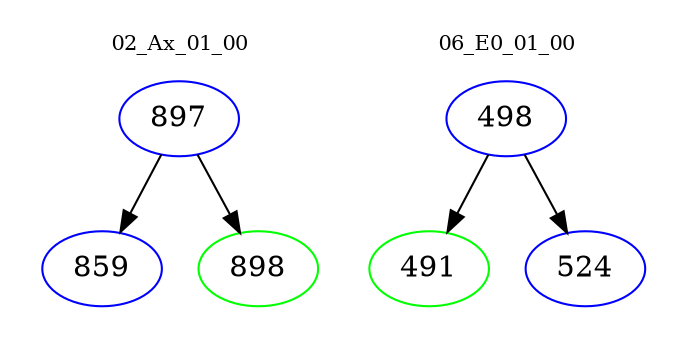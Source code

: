 digraph{
subgraph cluster_0 {
color = white
label = "02_Ax_01_00";
fontsize=10;
T0_897 [label="897", color="blue"]
T0_897 -> T0_859 [color="black"]
T0_859 [label="859", color="blue"]
T0_897 -> T0_898 [color="black"]
T0_898 [label="898", color="green"]
}
subgraph cluster_1 {
color = white
label = "06_E0_01_00";
fontsize=10;
T1_498 [label="498", color="blue"]
T1_498 -> T1_491 [color="black"]
T1_491 [label="491", color="green"]
T1_498 -> T1_524 [color="black"]
T1_524 [label="524", color="blue"]
}
}
